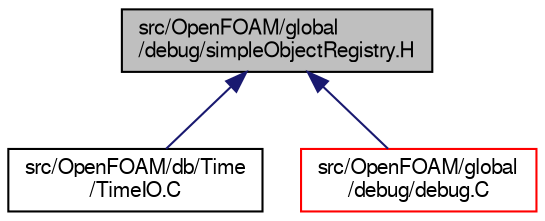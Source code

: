 digraph "src/OpenFOAM/global/debug/simpleObjectRegistry.H"
{
  bgcolor="transparent";
  edge [fontname="FreeSans",fontsize="10",labelfontname="FreeSans",labelfontsize="10"];
  node [fontname="FreeSans",fontsize="10",shape=record];
  Node62 [label="src/OpenFOAM/global\l/debug/simpleObjectRegistry.H",height=0.2,width=0.4,color="black", fillcolor="grey75", style="filled", fontcolor="black"];
  Node62 -> Node63 [dir="back",color="midnightblue",fontsize="10",style="solid",fontname="FreeSans"];
  Node63 [label="src/OpenFOAM/db/Time\l/TimeIO.C",height=0.2,width=0.4,color="black",URL="$a09314.html"];
  Node62 -> Node64 [dir="back",color="midnightblue",fontsize="10",style="solid",fontname="FreeSans"];
  Node64 [label="src/OpenFOAM/global\l/debug/debug.C",height=0.2,width=0.4,color="red",URL="$a10253.html",tooltip="Class for handling debugging switches. "];
}
